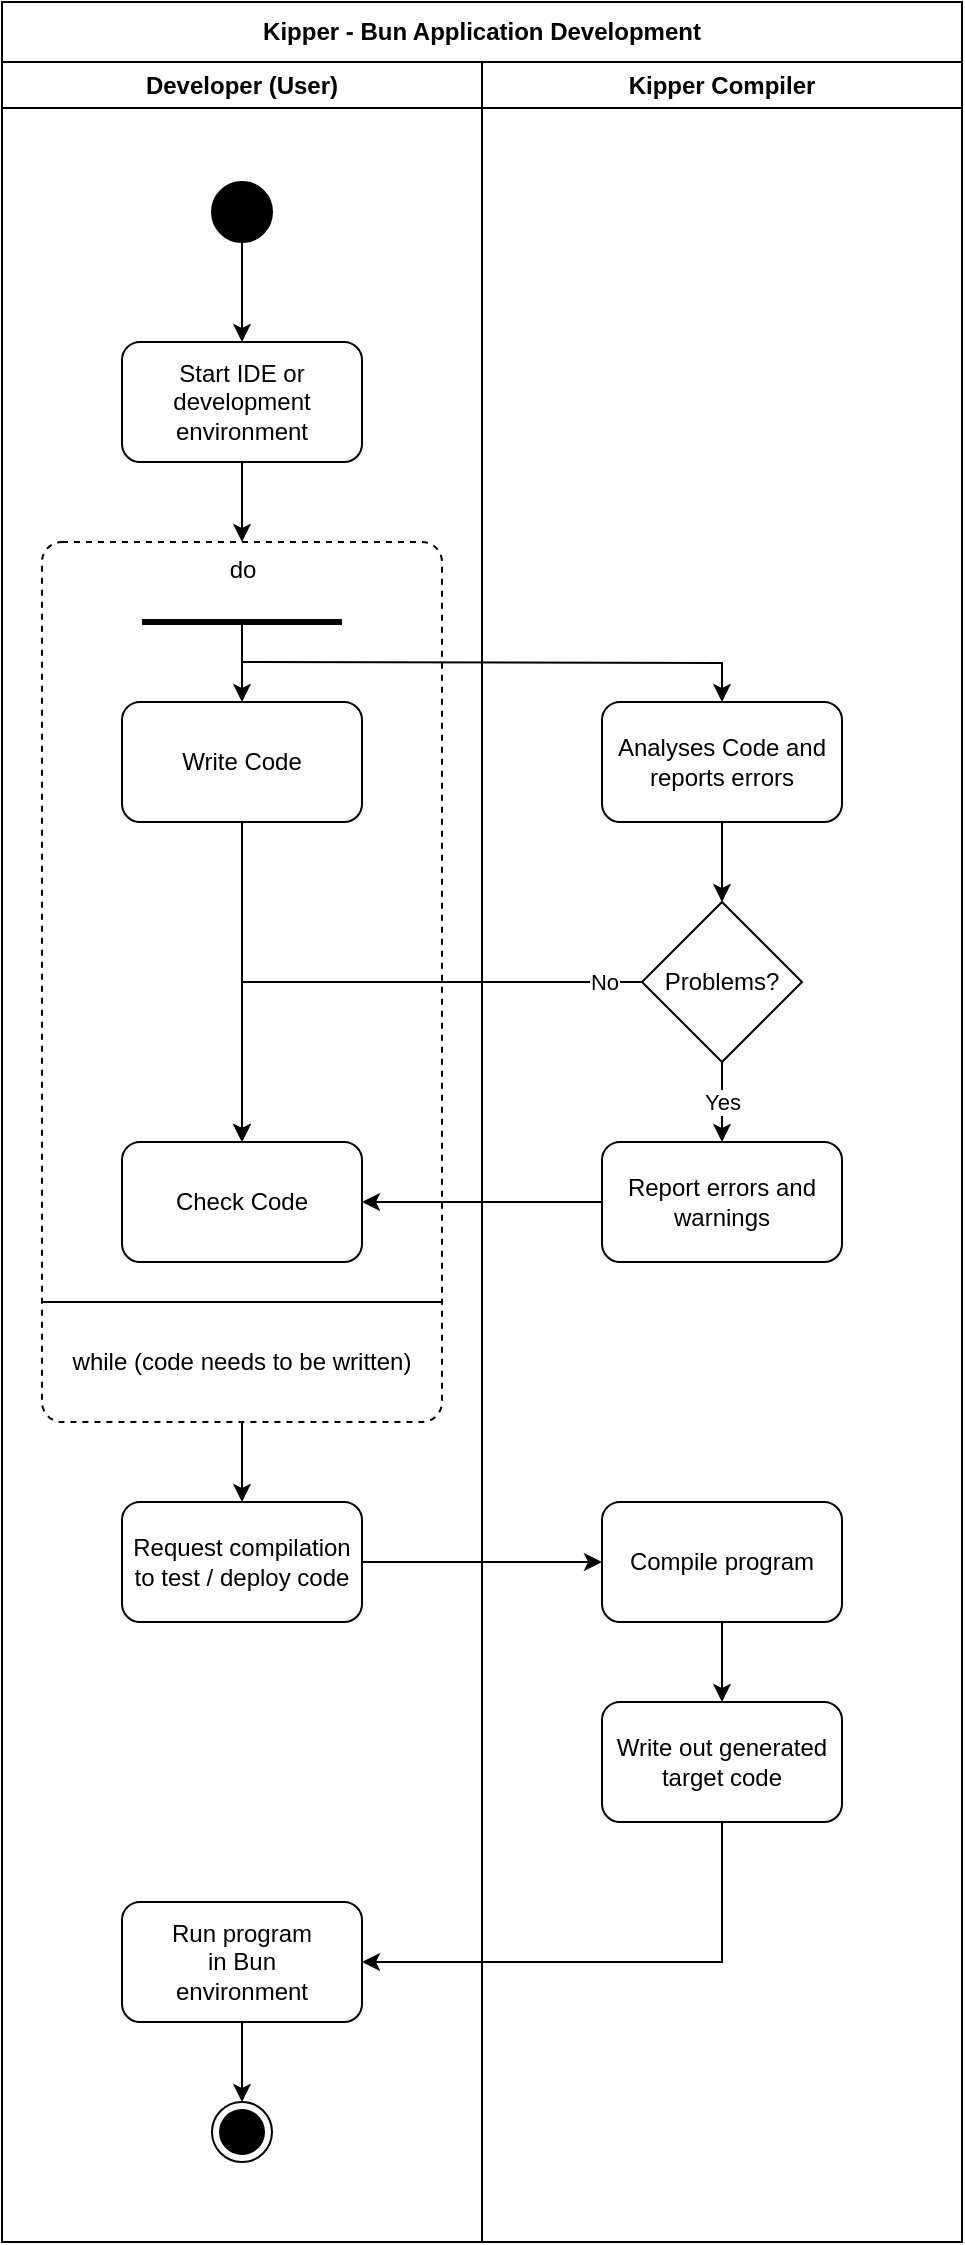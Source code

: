 <mxfile version="20.7.4" type="device"><diagram id="gKEPv_jkgYqBWtUEt1ZN" name="Page-1"><mxGraphModel dx="2245" dy="838" grid="1" gridSize="10" guides="1" tooltips="1" connect="1" arrows="1" fold="1" page="1" pageScale="1" pageWidth="827" pageHeight="1169" math="0" shadow="0"><root><mxCell id="0"/><mxCell id="1" parent="0"/><mxCell id="rTrIxMH_rLKdapRBKANG-1" value="Kipper - Bun Application Development" style="swimlane;whiteSpace=wrap;html=1;startSize=30;" parent="1" vertex="1"><mxGeometry x="-60" y="510" width="480" height="1120" as="geometry"/></mxCell><mxCell id="lD_fsvYOHyx501Wu2xE4-46" value="Kipper Compiler" style="swimlane;whiteSpace=wrap;html=1;" parent="rTrIxMH_rLKdapRBKANG-1" vertex="1"><mxGeometry x="240" y="30" width="240" height="1090" as="geometry"/></mxCell><mxCell id="UL9XixTE5pEmhc-JIK2V-14" style="edgeStyle=orthogonalEdgeStyle;rounded=0;orthogonalLoop=1;jettySize=auto;html=1;exitX=0.5;exitY=1;exitDx=0;exitDy=0;entryX=0.5;entryY=0;entryDx=0;entryDy=0;strokeWidth=1;endArrow=classic;endFill=1;" parent="lD_fsvYOHyx501Wu2xE4-46" source="UL9XixTE5pEmhc-JIK2V-6" target="UL9XixTE5pEmhc-JIK2V-12" edge="1"><mxGeometry relative="1" as="geometry"/></mxCell><mxCell id="UL9XixTE5pEmhc-JIK2V-6" value="Analyses Code and reports errors" style="rounded=1;whiteSpace=wrap;html=1;" parent="lD_fsvYOHyx501Wu2xE4-46" vertex="1"><mxGeometry x="60" y="320" width="120" height="60" as="geometry"/></mxCell><mxCell id="UL9XixTE5pEmhc-JIK2V-30" value="Yes" style="edgeStyle=orthogonalEdgeStyle;rounded=0;orthogonalLoop=1;jettySize=auto;html=1;exitX=0.5;exitY=1;exitDx=0;exitDy=0;entryX=0.5;entryY=0;entryDx=0;entryDy=0;strokeWidth=1;endArrow=classic;endFill=1;" parent="lD_fsvYOHyx501Wu2xE4-46" source="UL9XixTE5pEmhc-JIK2V-12" target="UL9XixTE5pEmhc-JIK2V-29" edge="1"><mxGeometry relative="1" as="geometry"><Array as="points"><mxPoint x="120" y="520"/><mxPoint x="120" y="520"/></Array><mxPoint as="offset"/></mxGeometry></mxCell><mxCell id="UL9XixTE5pEmhc-JIK2V-12" value="Problems?" style="rhombus;whiteSpace=wrap;html=1;" parent="lD_fsvYOHyx501Wu2xE4-46" vertex="1"><mxGeometry x="80" y="420" width="80" height="80" as="geometry"/></mxCell><mxCell id="UL9XixTE5pEmhc-JIK2V-29" value="Report errors and warnings" style="rounded=1;whiteSpace=wrap;html=1;" parent="lD_fsvYOHyx501Wu2xE4-46" vertex="1"><mxGeometry x="60" y="540" width="120" height="60" as="geometry"/></mxCell><mxCell id="7s3MyRJmZfKtUZIE5ITt-12" value="Compile program" style="rounded=1;whiteSpace=wrap;html=1;" vertex="1" parent="lD_fsvYOHyx501Wu2xE4-46"><mxGeometry x="60" y="720" width="120" height="60" as="geometry"/></mxCell><mxCell id="7s3MyRJmZfKtUZIE5ITt-13" value="Write out generated&lt;br&gt;target code" style="rounded=1;whiteSpace=wrap;html=1;" vertex="1" parent="lD_fsvYOHyx501Wu2xE4-46"><mxGeometry x="60" y="820" width="120" height="60" as="geometry"/></mxCell><mxCell id="7s3MyRJmZfKtUZIE5ITt-11" style="edgeStyle=orthogonalEdgeStyle;rounded=0;orthogonalLoop=1;jettySize=auto;html=1;exitX=0.5;exitY=1;exitDx=0;exitDy=0;entryX=0.5;entryY=0;entryDx=0;entryDy=0;" edge="1" parent="lD_fsvYOHyx501Wu2xE4-46" source="7s3MyRJmZfKtUZIE5ITt-12" target="7s3MyRJmZfKtUZIE5ITt-13"><mxGeometry relative="1" as="geometry"/></mxCell><mxCell id="ihVI9nFC0Tkq9_CsKzdd-1" value="Developer (User)" style="swimlane;whiteSpace=wrap;html=1;startSize=23;" parent="rTrIxMH_rLKdapRBKANG-1" vertex="1"><mxGeometry y="30" width="240" height="1090" as="geometry"/></mxCell><mxCell id="UL9XixTE5pEmhc-JIK2V-21" value="do" style="html=1;align=center;verticalAlign=top;rounded=1;absoluteArcSize=1;arcSize=20;dashed=1;" parent="ihVI9nFC0Tkq9_CsKzdd-1" vertex="1"><mxGeometry x="20" y="240" width="200" height="440" as="geometry"/></mxCell><mxCell id="ihVI9nFC0Tkq9_CsKzdd-2" value="" style="ellipse;fillColor=strokeColor;" parent="ihVI9nFC0Tkq9_CsKzdd-1" vertex="1"><mxGeometry x="105" y="60" width="30" height="30" as="geometry"/></mxCell><mxCell id="ihVI9nFC0Tkq9_CsKzdd-3" style="edgeStyle=orthogonalEdgeStyle;rounded=0;orthogonalLoop=1;jettySize=auto;html=1;exitX=0.5;exitY=1;exitDx=0;exitDy=0;entryX=0.5;entryY=0;entryDx=0;entryDy=0;" parent="ihVI9nFC0Tkq9_CsKzdd-1" source="ihVI9nFC0Tkq9_CsKzdd-2" target="UL9XixTE5pEmhc-JIK2V-1" edge="1"><mxGeometry relative="1" as="geometry"><mxPoint x="120" y="190" as="sourcePoint"/><mxPoint x="130" y="120" as="targetPoint"/></mxGeometry></mxCell><mxCell id="ihVI9nFC0Tkq9_CsKzdd-6" value="" style="ellipse;html=1;shape=endState;fillColor=strokeColor;" parent="ihVI9nFC0Tkq9_CsKzdd-1" vertex="1"><mxGeometry x="105" y="1020" width="30" height="30" as="geometry"/></mxCell><mxCell id="UL9XixTE5pEmhc-JIK2V-3" style="edgeStyle=orthogonalEdgeStyle;rounded=0;orthogonalLoop=1;jettySize=auto;html=1;exitX=0.5;exitY=1;exitDx=0;exitDy=0;entryX=0.5;entryY=0;entryDx=0;entryDy=0;" parent="ihVI9nFC0Tkq9_CsKzdd-1" source="UL9XixTE5pEmhc-JIK2V-1" target="UL9XixTE5pEmhc-JIK2V-21" edge="1"><mxGeometry relative="1" as="geometry"><mxPoint x="170" y="210" as="targetPoint"/></mxGeometry></mxCell><mxCell id="UL9XixTE5pEmhc-JIK2V-1" value="Start IDE or development&lt;br&gt;environment" style="rounded=1;whiteSpace=wrap;html=1;" parent="ihVI9nFC0Tkq9_CsKzdd-1" vertex="1"><mxGeometry x="60" y="140" width="120" height="60" as="geometry"/></mxCell><mxCell id="UL9XixTE5pEmhc-JIK2V-4" value="" style="html=1;rounded=0;strokeWidth=3;endArrow=none;endFill=0;" parent="ihVI9nFC0Tkq9_CsKzdd-1" edge="1"><mxGeometry width="100" relative="1" as="geometry"><mxPoint x="70" y="280" as="sourcePoint"/><mxPoint x="170" y="280" as="targetPoint"/></mxGeometry></mxCell><mxCell id="UL9XixTE5pEmhc-JIK2V-17" style="edgeStyle=orthogonalEdgeStyle;rounded=0;orthogonalLoop=1;jettySize=auto;html=1;exitX=0.5;exitY=1;exitDx=0;exitDy=0;entryX=0.5;entryY=0;entryDx=0;entryDy=0;strokeWidth=1;endArrow=classic;endFill=1;" parent="ihVI9nFC0Tkq9_CsKzdd-1" source="UL9XixTE5pEmhc-JIK2V-5" target="UL9XixTE5pEmhc-JIK2V-16" edge="1"><mxGeometry relative="1" as="geometry"/></mxCell><mxCell id="UL9XixTE5pEmhc-JIK2V-5" value="Write Code" style="rounded=1;whiteSpace=wrap;html=1;" parent="ihVI9nFC0Tkq9_CsKzdd-1" vertex="1"><mxGeometry x="60" y="320" width="120" height="60" as="geometry"/></mxCell><mxCell id="UL9XixTE5pEmhc-JIK2V-16" value="Check Code" style="rounded=1;whiteSpace=wrap;html=1;" parent="ihVI9nFC0Tkq9_CsKzdd-1" vertex="1"><mxGeometry x="60" y="540" width="120" height="60" as="geometry"/></mxCell><mxCell id="7s3MyRJmZfKtUZIE5ITt-16" style="edgeStyle=orthogonalEdgeStyle;rounded=0;orthogonalLoop=1;jettySize=auto;html=1;exitX=0.5;exitY=1;exitDx=0;exitDy=0;entryX=0.5;entryY=0;entryDx=0;entryDy=0;" edge="1" parent="ihVI9nFC0Tkq9_CsKzdd-1" source="UL9XixTE5pEmhc-JIK2V-22" target="7s3MyRJmZfKtUZIE5ITt-14"><mxGeometry relative="1" as="geometry"/></mxCell><mxCell id="UL9XixTE5pEmhc-JIK2V-22" value="while (code needs to be written)" style="text;html=1;strokeColor=none;fillColor=none;align=center;verticalAlign=middle;whiteSpace=wrap;rounded=0;" parent="ihVI9nFC0Tkq9_CsKzdd-1" vertex="1"><mxGeometry x="20" y="620" width="200" height="60" as="geometry"/></mxCell><mxCell id="UL9XixTE5pEmhc-JIK2V-24" value="" style="endArrow=none;html=1;rounded=0;exitX=0;exitY=0;exitDx=0;exitDy=0;entryX=1;entryY=0;entryDx=0;entryDy=0;" parent="ihVI9nFC0Tkq9_CsKzdd-1" source="UL9XixTE5pEmhc-JIK2V-22" target="UL9XixTE5pEmhc-JIK2V-22" edge="1"><mxGeometry width="50" height="50" relative="1" as="geometry"><mxPoint x="20" y="600.0" as="sourcePoint"/><mxPoint x="220" y="600.0" as="targetPoint"/></mxGeometry></mxCell><mxCell id="UL9XixTE5pEmhc-JIK2V-55" style="edgeStyle=orthogonalEdgeStyle;rounded=0;orthogonalLoop=1;jettySize=auto;html=1;exitX=0.5;exitY=1;exitDx=0;exitDy=0;entryX=0.5;entryY=0;entryDx=0;entryDy=0;strokeWidth=1;endArrow=classic;endFill=1;" parent="ihVI9nFC0Tkq9_CsKzdd-1" source="UL9XixTE5pEmhc-JIK2V-53" target="ihVI9nFC0Tkq9_CsKzdd-6" edge="1"><mxGeometry relative="1" as="geometry"/></mxCell><mxCell id="UL9XixTE5pEmhc-JIK2V-53" value="Run program &lt;br&gt;in Bun&lt;br&gt;environment" style="rounded=1;whiteSpace=wrap;html=1;" parent="ihVI9nFC0Tkq9_CsKzdd-1" vertex="1"><mxGeometry x="60" y="920" width="120" height="60" as="geometry"/></mxCell><mxCell id="7s3MyRJmZfKtUZIE5ITt-14" value="Request compilation&lt;br&gt;to test / deploy code" style="rounded=1;whiteSpace=wrap;html=1;" vertex="1" parent="ihVI9nFC0Tkq9_CsKzdd-1"><mxGeometry x="60" y="720" width="120" height="60" as="geometry"/></mxCell><mxCell id="UL9XixTE5pEmhc-JIK2V-31" style="edgeStyle=orthogonalEdgeStyle;rounded=0;orthogonalLoop=1;jettySize=auto;html=1;exitX=0;exitY=0.5;exitDx=0;exitDy=0;strokeWidth=1;endArrow=classic;endFill=1;" parent="rTrIxMH_rLKdapRBKANG-1" source="UL9XixTE5pEmhc-JIK2V-29" target="UL9XixTE5pEmhc-JIK2V-16" edge="1"><mxGeometry relative="1" as="geometry"/></mxCell><mxCell id="UL9XixTE5pEmhc-JIK2V-32" style="edgeStyle=orthogonalEdgeStyle;rounded=0;orthogonalLoop=1;jettySize=auto;html=1;exitX=0;exitY=0.5;exitDx=0;exitDy=0;entryX=0.5;entryY=0;entryDx=0;entryDy=0;strokeWidth=1;endArrow=classic;endFill=1;" parent="rTrIxMH_rLKdapRBKANG-1" source="UL9XixTE5pEmhc-JIK2V-12" target="UL9XixTE5pEmhc-JIK2V-16" edge="1"><mxGeometry relative="1" as="geometry"/></mxCell><mxCell id="UL9XixTE5pEmhc-JIK2V-33" value="No" style="edgeLabel;html=1;align=center;verticalAlign=middle;resizable=0;points=[];" parent="UL9XixTE5pEmhc-JIK2V-32" vertex="1" connectable="0"><mxGeometry x="-0.897" y="2" relative="1" as="geometry"><mxPoint x="-5" y="-2" as="offset"/></mxGeometry></mxCell><mxCell id="7s3MyRJmZfKtUZIE5ITt-15" style="edgeStyle=orthogonalEdgeStyle;rounded=0;orthogonalLoop=1;jettySize=auto;html=1;exitX=1;exitY=0.5;exitDx=0;exitDy=0;entryX=0;entryY=0.5;entryDx=0;entryDy=0;strokeWidth=1;endArrow=classic;endFill=1;" edge="1" parent="rTrIxMH_rLKdapRBKANG-1" source="7s3MyRJmZfKtUZIE5ITt-14" target="7s3MyRJmZfKtUZIE5ITt-12"><mxGeometry relative="1" as="geometry"/></mxCell><mxCell id="7s3MyRJmZfKtUZIE5ITt-17" style="edgeStyle=orthogonalEdgeStyle;rounded=0;orthogonalLoop=1;jettySize=auto;html=1;exitX=0.5;exitY=1;exitDx=0;exitDy=0;entryX=1;entryY=0.5;entryDx=0;entryDy=0;" edge="1" parent="rTrIxMH_rLKdapRBKANG-1" source="7s3MyRJmZfKtUZIE5ITt-13" target="UL9XixTE5pEmhc-JIK2V-53"><mxGeometry relative="1" as="geometry"/></mxCell><mxCell id="UL9XixTE5pEmhc-JIK2V-7" value="" style="endArrow=classic;html=1;rounded=0;strokeWidth=1;entryX=0.5;entryY=0;entryDx=0;entryDy=0;edgeStyle=orthogonalEdgeStyle;" parent="1" target="UL9XixTE5pEmhc-JIK2V-5" edge="1"><mxGeometry width="50" height="50" relative="1" as="geometry"><mxPoint x="60" y="820" as="sourcePoint"/><mxPoint x="130" y="810" as="targetPoint"/><Array as="points"><mxPoint x="60" y="860"/><mxPoint x="60" y="860"/></Array></mxGeometry></mxCell><mxCell id="UL9XixTE5pEmhc-JIK2V-25" value="" style="endArrow=classic;html=1;rounded=0;strokeWidth=1;entryX=0.5;entryY=0;entryDx=0;entryDy=0;edgeStyle=orthogonalEdgeStyle;" parent="1" target="UL9XixTE5pEmhc-JIK2V-6" edge="1"><mxGeometry width="50" height="50" relative="1" as="geometry"><mxPoint x="60" y="840" as="sourcePoint"/><mxPoint x="370" y="940" as="targetPoint"/></mxGeometry></mxCell></root></mxGraphModel></diagram></mxfile>